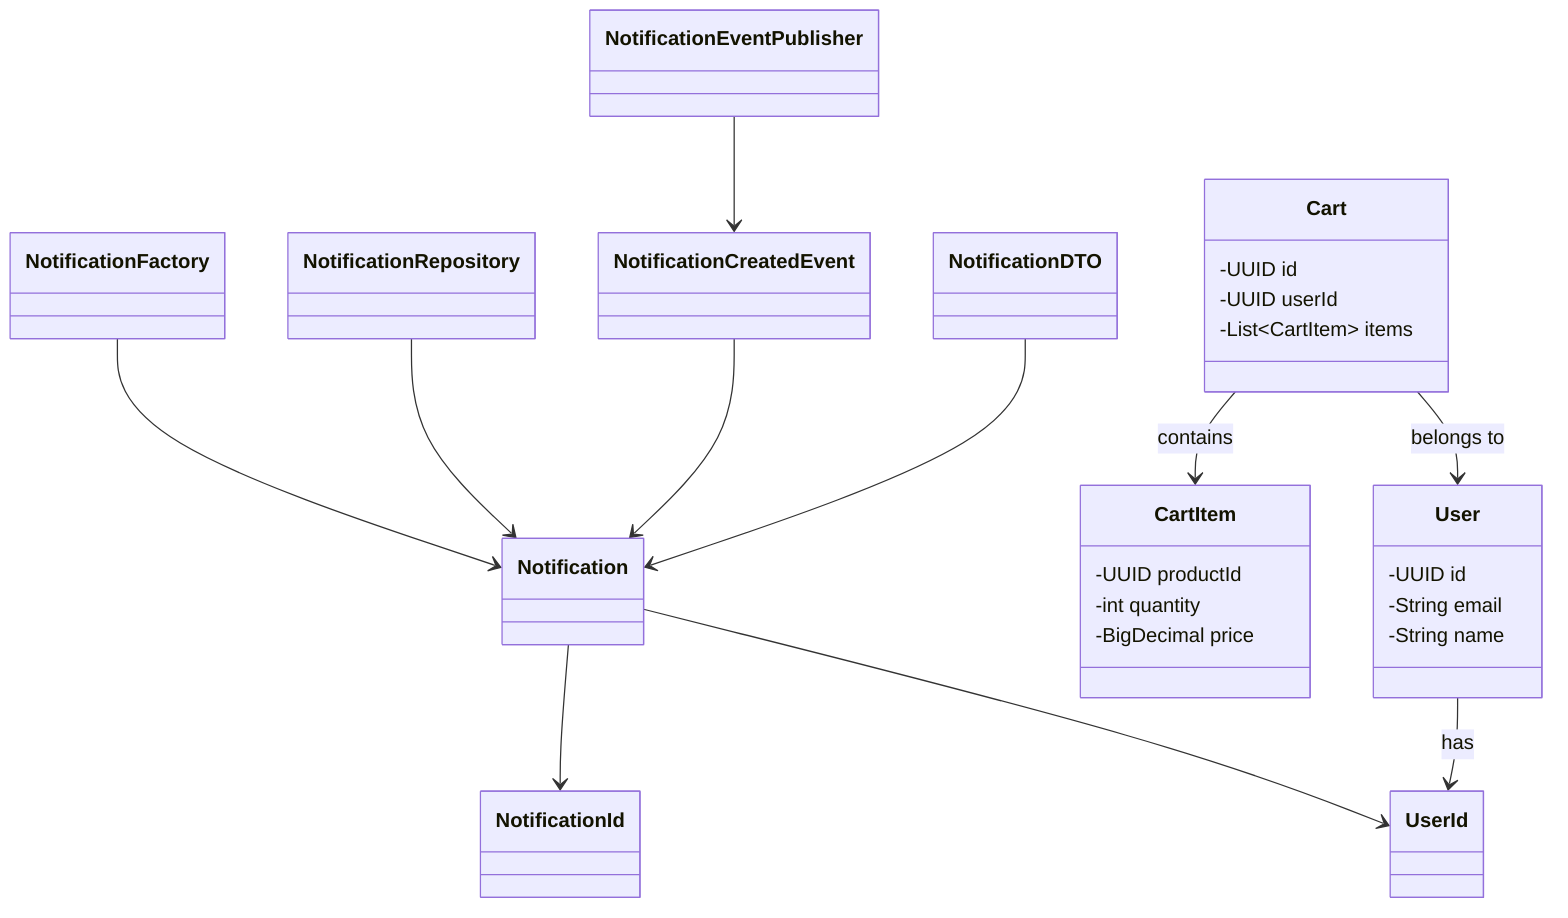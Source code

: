classDiagram
    class User {
        -UUID id
        -String email
        -String name
    }

    class Cart {
        -UUID id
        -UUID userId
        -List~CartItem~ items
    }

    class CartItem {
        -UUID productId
        -int quantity
        -BigDecimal price
    }

    Notification --> NotificationId
    Notification --> UserId
    NotificationFactory --> Notification
    NotificationRepository --> Notification
    NotificationCreatedEvent --> Notification
    NotificationDTO --> Notification
    NotificationEventPublisher --> NotificationCreatedEvent
    User --> UserId : has
    Cart --> User : belongs to
    Cart --> CartItem : contains
